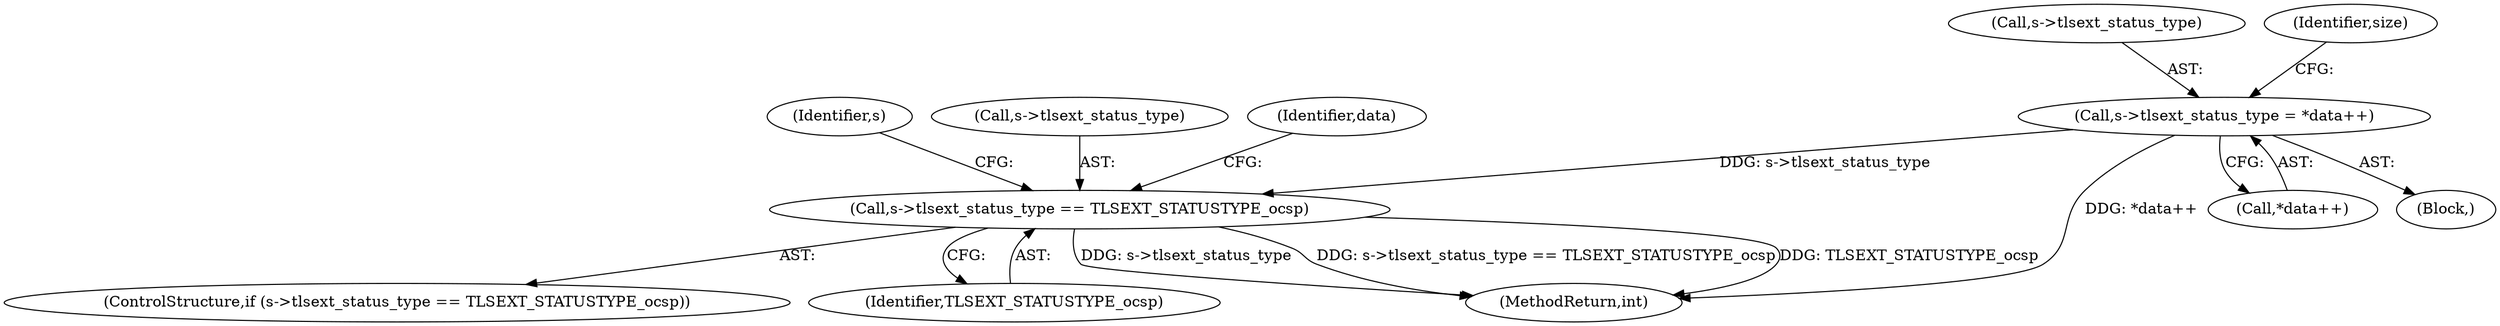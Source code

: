 digraph "0_openssl_2c0d295e26306e15a92eb23a84a1802005c1c137@pointer" {
"1001007" [label="(Call,s->tlsext_status_type == TLSEXT_STATUSTYPE_ocsp)"];
"1000997" [label="(Call,s->tlsext_status_type = *data++)"];
"1001007" [label="(Call,s->tlsext_status_type == TLSEXT_STATUSTYPE_ocsp)"];
"1000998" [label="(Call,s->tlsext_status_type)"];
"1001001" [label="(Call,*data++)"];
"1001006" [label="(ControlStructure,if (s->tlsext_status_type == TLSEXT_STATUSTYPE_ocsp))"];
"1001100" [label="(Identifier,s)"];
"1000991" [label="(Block,)"];
"1001005" [label="(Identifier,size)"];
"1001008" [label="(Call,s->tlsext_status_type)"];
"1001011" [label="(Identifier,TLSEXT_STATUSTYPE_ocsp)"];
"1001016" [label="(Identifier,data)"];
"1000997" [label="(Call,s->tlsext_status_type = *data++)"];
"1001283" [label="(MethodReturn,int)"];
"1001007" -> "1001006"  [label="AST: "];
"1001007" -> "1001011"  [label="CFG: "];
"1001008" -> "1001007"  [label="AST: "];
"1001011" -> "1001007"  [label="AST: "];
"1001016" -> "1001007"  [label="CFG: "];
"1001100" -> "1001007"  [label="CFG: "];
"1001007" -> "1001283"  [label="DDG: s->tlsext_status_type"];
"1001007" -> "1001283"  [label="DDG: s->tlsext_status_type == TLSEXT_STATUSTYPE_ocsp"];
"1001007" -> "1001283"  [label="DDG: TLSEXT_STATUSTYPE_ocsp"];
"1000997" -> "1001007"  [label="DDG: s->tlsext_status_type"];
"1000997" -> "1000991"  [label="AST: "];
"1000997" -> "1001001"  [label="CFG: "];
"1000998" -> "1000997"  [label="AST: "];
"1001001" -> "1000997"  [label="AST: "];
"1001005" -> "1000997"  [label="CFG: "];
"1000997" -> "1001283"  [label="DDG: *data++"];
}
